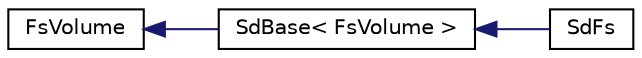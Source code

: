 digraph "Graphical Class Hierarchy"
{
 // LATEX_PDF_SIZE
  edge [fontname="Helvetica",fontsize="10",labelfontname="Helvetica",labelfontsize="10"];
  node [fontname="Helvetica",fontsize="10",shape=record];
  rankdir="LR";
  Node0 [label="FsVolume",height=0.2,width=0.4,color="black", fillcolor="white", style="filled",URL="$class_fs_volume.html",tooltip="FsVolume class."];
  Node0 -> Node1 [dir="back",color="midnightblue",fontsize="10",style="solid",fontname="Helvetica"];
  Node1 [label="SdBase\< FsVolume \>",height=0.2,width=0.4,color="black", fillcolor="white", style="filled",URL="$class_sd_base.html",tooltip=" "];
  Node1 -> Node2 [dir="back",color="midnightblue",fontsize="10",style="solid",fontname="Helvetica"];
  Node2 [label="SdFs",height=0.2,width=0.4,color="black", fillcolor="white", style="filled",URL="$class_sd_fs.html",tooltip="SD file system class for FAT16, FAT32, and exFAT volumes."];
}

